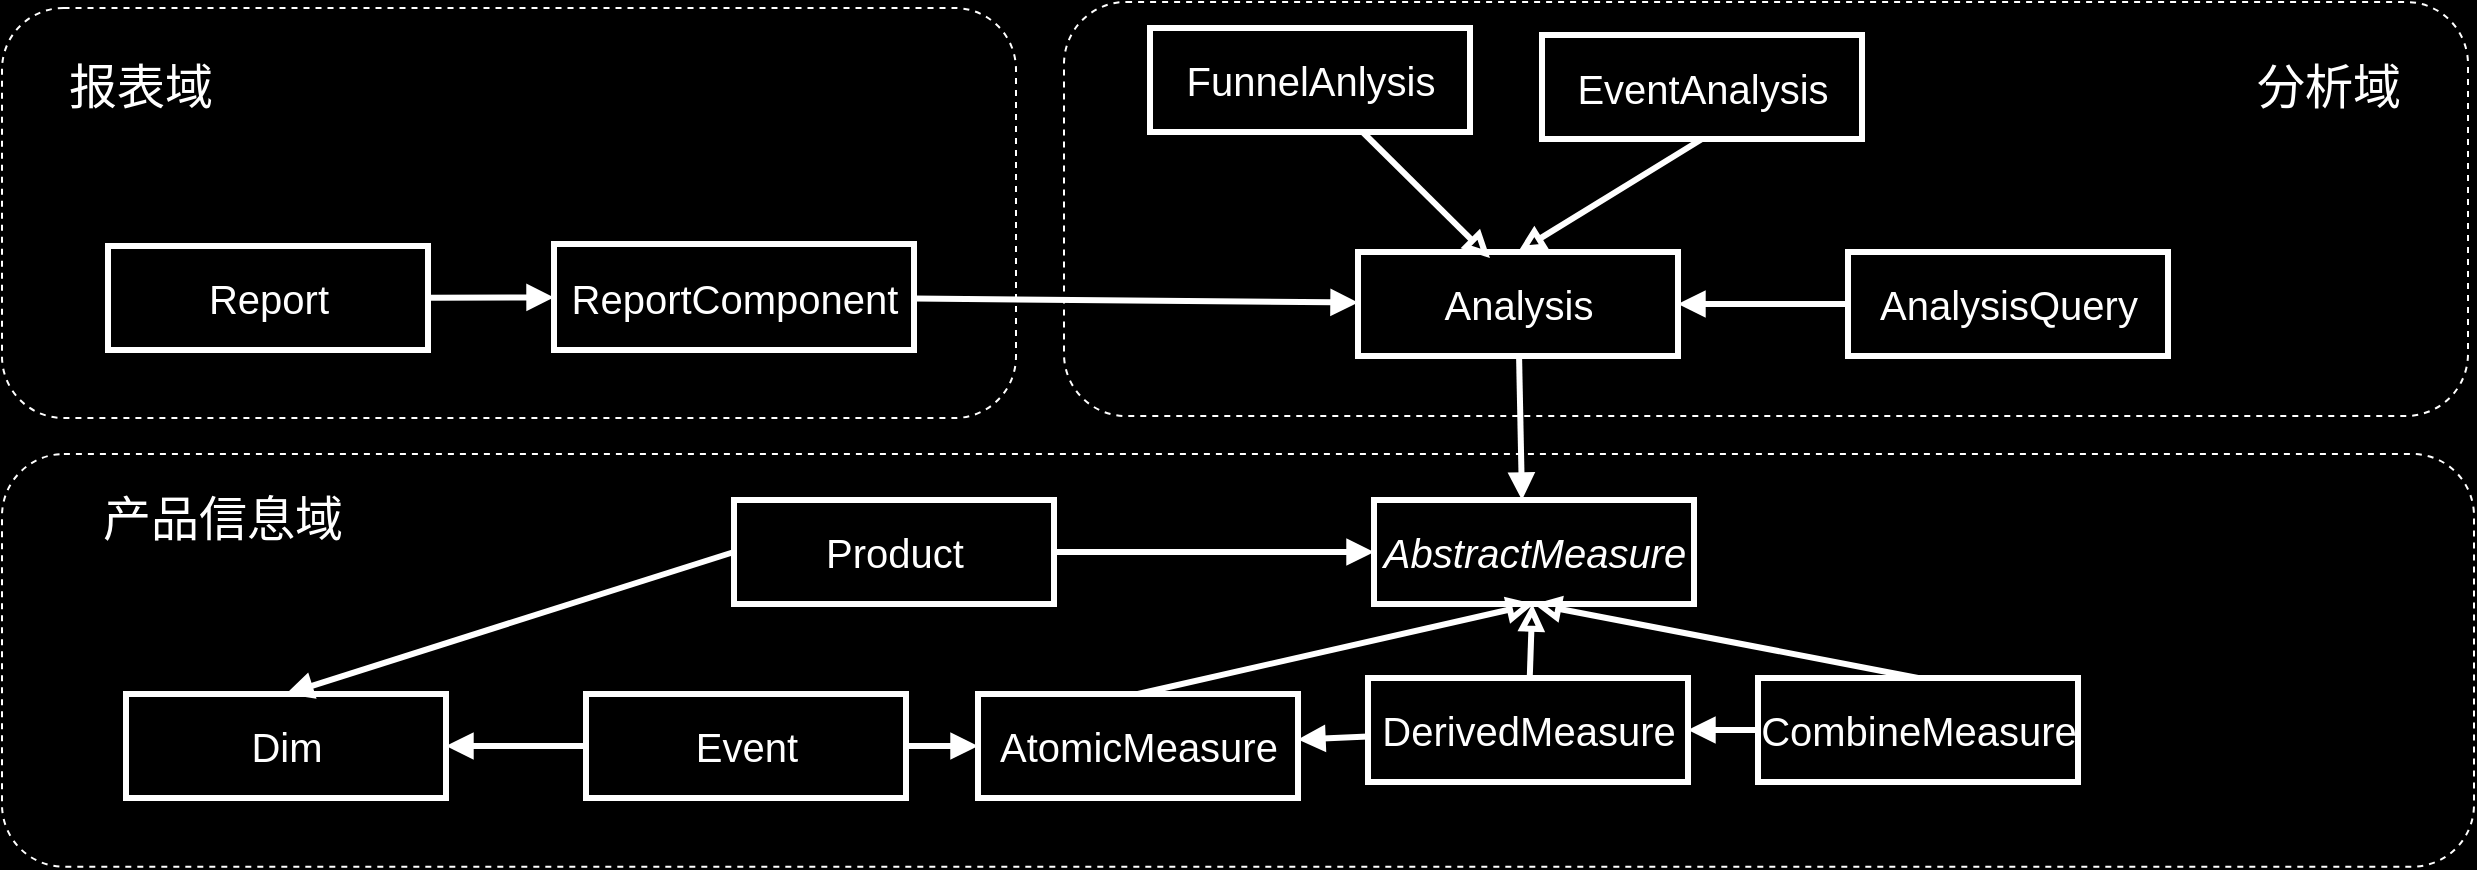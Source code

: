 <mxfile version="14.7.6" type="github" pages="3">
  <diagram id="jh6TqKwbCbA7gVTPyM8D" name="Page-1">
    <mxGraphModel dx="1358" dy="868" grid="0" gridSize="10" guides="1" tooltips="1" connect="1" arrows="1" fold="1" page="1" pageScale="1" pageWidth="4827" pageHeight="4869" background="#000000" math="0" shadow="0">
      <root>
        <mxCell id="0" />
        <mxCell id="1" parent="0" />
        <mxCell id="5jwChbhLyahyvmCUTXbI-201" style="edgeStyle=none;rounded=0;orthogonalLoop=1;jettySize=auto;html=1;fontSize=20;fontColor=#FFFFFF;endArrow=block;endFill=1;strokeColor=#FFFFFF;strokeWidth=3;" parent="1" source="5jwChbhLyahyvmCUTXbI-161" target="5jwChbhLyahyvmCUTXbI-164" edge="1">
          <mxGeometry relative="1" as="geometry" />
        </mxCell>
        <mxCell id="5jwChbhLyahyvmCUTXbI-161" value="&lt;font color=&quot;#ffffff&quot; style=&quot;font-size: 20px;&quot;&gt;ReportComponent&lt;/font&gt;" style="html=1;strokeColor=#FFFFFF;strokeWidth=3;fillColor=none;fontSize=20;" parent="1" vertex="1">
          <mxGeometry x="1513" y="2337" width="180" height="53" as="geometry" />
        </mxCell>
        <mxCell id="5jwChbhLyahyvmCUTXbI-180" style="edgeStyle=none;rounded=0;orthogonalLoop=1;jettySize=auto;html=1;fontSize=20;fontColor=#FFFFFF;endArrow=block;endFill=1;strokeColor=#FFFFFF;strokeWidth=3;" parent="1" source="5jwChbhLyahyvmCUTXbI-162" target="5jwChbhLyahyvmCUTXbI-161" edge="1">
          <mxGeometry relative="1" as="geometry" />
        </mxCell>
        <mxCell id="5jwChbhLyahyvmCUTXbI-162" value="&lt;font color=&quot;#ffffff&quot; style=&quot;font-size: 20px;&quot;&gt;Report&lt;/font&gt;" style="html=1;strokeColor=#FFFFFF;strokeWidth=3;fillColor=none;fontSize=20;" parent="1" vertex="1">
          <mxGeometry x="1290" y="2338" width="160" height="52" as="geometry" />
        </mxCell>
        <mxCell id="5jwChbhLyahyvmCUTXbI-182" style="edgeStyle=none;rounded=0;orthogonalLoop=1;jettySize=auto;html=1;fontSize=20;fontColor=#FFFFFF;endArrow=block;endFill=1;strokeColor=#FFFFFF;strokeWidth=3;" parent="1" source="5jwChbhLyahyvmCUTXbI-163" target="5jwChbhLyahyvmCUTXbI-164" edge="1">
          <mxGeometry relative="1" as="geometry" />
        </mxCell>
        <mxCell id="5jwChbhLyahyvmCUTXbI-163" value="&lt;span style=&quot;color: rgb(255, 255, 255); font-size: 20px;&quot;&gt;&lt;font style=&quot;font-size: 20px;&quot;&gt;AnalysisQuery&lt;/font&gt;&lt;/span&gt;" style="html=1;strokeColor=#FFFFFF;strokeWidth=3;fillColor=none;fontSize=20;" parent="1" vertex="1">
          <mxGeometry x="2160" y="2341" width="160" height="52" as="geometry" />
        </mxCell>
        <mxCell id="5jwChbhLyahyvmCUTXbI-194" style="edgeStyle=none;rounded=0;orthogonalLoop=1;jettySize=auto;html=1;fontSize=20;fontColor=#FFFFFF;endArrow=block;endFill=1;strokeColor=#FFFFFF;strokeWidth=3;" parent="1" source="5jwChbhLyahyvmCUTXbI-164" edge="1">
          <mxGeometry relative="1" as="geometry">
            <mxPoint x="1997" y="2465" as="targetPoint" />
          </mxGeometry>
        </mxCell>
        <mxCell id="5jwChbhLyahyvmCUTXbI-164" value="&lt;font color=&quot;#ffffff&quot; style=&quot;font-size: 20px;&quot;&gt;&lt;span style=&quot;font-size: 20px;&quot;&gt;Analysis&lt;/span&gt;&lt;/font&gt;" style="html=1;strokeColor=#FFFFFF;strokeWidth=3;fillColor=none;fontSize=20;" parent="1" vertex="1">
          <mxGeometry x="1915" y="2341" width="160" height="52" as="geometry" />
        </mxCell>
        <mxCell id="5jwChbhLyahyvmCUTXbI-178" style="edgeStyle=none;rounded=0;orthogonalLoop=1;jettySize=auto;html=1;entryX=0.5;entryY=0;entryDx=0;entryDy=0;fontSize=20;fontColor=#FFFFFF;endArrow=block;endFill=0;strokeColor=#FFFFFF;strokeWidth=3;exitX=0.5;exitY=1;exitDx=0;exitDy=0;" parent="1" source="5jwChbhLyahyvmCUTXbI-165" target="5jwChbhLyahyvmCUTXbI-164" edge="1">
          <mxGeometry relative="1" as="geometry" />
        </mxCell>
        <mxCell id="5jwChbhLyahyvmCUTXbI-165" value="&lt;font color=&quot;#ffffff&quot; style=&quot;font-size: 20px;&quot;&gt;&lt;span style=&quot;font-size: 20px;&quot;&gt;EventAnalysis&lt;/span&gt;&lt;/font&gt;" style="html=1;strokeColor=#FFFFFF;strokeWidth=3;fillColor=none;fontSize=20;" parent="1" vertex="1">
          <mxGeometry x="2007" y="2232.5" width="160" height="52" as="geometry" />
        </mxCell>
        <mxCell id="5jwChbhLyahyvmCUTXbI-179" style="edgeStyle=none;rounded=0;orthogonalLoop=1;jettySize=auto;html=1;fontSize=20;fontColor=#FFFFFF;endArrow=block;endFill=0;strokeColor=#FFFFFF;strokeWidth=3;" parent="1" source="5jwChbhLyahyvmCUTXbI-166" edge="1">
          <mxGeometry relative="1" as="geometry">
            <mxPoint x="1981" y="2344" as="targetPoint" />
          </mxGeometry>
        </mxCell>
        <mxCell id="5jwChbhLyahyvmCUTXbI-166" value="&lt;font color=&quot;#ffffff&quot; style=&quot;font-size: 20px;&quot;&gt;&lt;span style=&quot;font-size: 20px;&quot;&gt;FunnelAnlysis&lt;/span&gt;&lt;/font&gt;" style="html=1;strokeColor=#FFFFFF;strokeWidth=3;fillColor=none;fontSize=20;" parent="1" vertex="1">
          <mxGeometry x="1811" y="2229" width="160" height="52" as="geometry" />
        </mxCell>
        <mxCell id="5jwChbhLyahyvmCUTXbI-167" value="&lt;span style=&quot;color: rgb(255, 255, 255); font-style: italic; font-size: 20px;&quot;&gt;&lt;font style=&quot;font-size: 20px;&quot;&gt;AbstractMeasure&lt;/font&gt;&lt;/span&gt;" style="html=1;strokeColor=#FFFFFF;strokeWidth=3;fillColor=none;fontSize=20;" parent="1" vertex="1">
          <mxGeometry x="1923" y="2465" width="160" height="52" as="geometry" />
        </mxCell>
        <mxCell id="5jwChbhLyahyvmCUTXbI-174" style="rounded=0;orthogonalLoop=1;jettySize=auto;html=1;entryX=0.5;entryY=1;entryDx=0;entryDy=0;fontSize=20;strokeWidth=3;exitX=0.5;exitY=0;exitDx=0;exitDy=0;fontColor=#FFFFFF;strokeColor=#FFFFFF;endArrow=block;endFill=0;" parent="1" source="5jwChbhLyahyvmCUTXbI-168" target="5jwChbhLyahyvmCUTXbI-167" edge="1">
          <mxGeometry relative="1" as="geometry" />
        </mxCell>
        <mxCell id="5jwChbhLyahyvmCUTXbI-168" value="&lt;span style=&quot;color: rgb(255, 255, 255); font-size: 20px;&quot;&gt;&lt;font style=&quot;font-size: 20px;&quot;&gt;AtomicMeasure&lt;/font&gt;&lt;/span&gt;" style="html=1;strokeColor=#FFFFFF;strokeWidth=3;fillColor=none;fontSize=20;" parent="1" vertex="1">
          <mxGeometry x="1725" y="2562" width="160" height="52" as="geometry" />
        </mxCell>
        <mxCell id="5jwChbhLyahyvmCUTXbI-175" style="edgeStyle=none;rounded=0;orthogonalLoop=1;jettySize=auto;html=1;fontSize=20;fontColor=#FFFFFF;endArrow=block;endFill=0;strokeColor=#FFFFFF;strokeWidth=3;" parent="1" source="5jwChbhLyahyvmCUTXbI-169" target="5jwChbhLyahyvmCUTXbI-167" edge="1">
          <mxGeometry relative="1" as="geometry" />
        </mxCell>
        <mxCell id="5jwChbhLyahyvmCUTXbI-199" style="edgeStyle=none;rounded=0;orthogonalLoop=1;jettySize=auto;html=1;fontSize=20;fontColor=#FFFFFF;endArrow=block;endFill=1;strokeColor=#FFFFFF;strokeWidth=3;" parent="1" source="5jwChbhLyahyvmCUTXbI-169" target="5jwChbhLyahyvmCUTXbI-168" edge="1">
          <mxGeometry relative="1" as="geometry">
            <mxPoint x="1902.52" y="2580" as="targetPoint" />
          </mxGeometry>
        </mxCell>
        <mxCell id="5jwChbhLyahyvmCUTXbI-169" value="&lt;span style=&quot;color: rgb(255, 255, 255); font-size: 20px;&quot;&gt;&lt;font style=&quot;font-size: 20px;&quot;&gt;DerivedMeasure&lt;/font&gt;&lt;/span&gt;" style="html=1;strokeColor=#FFFFFF;strokeWidth=3;fillColor=none;fontSize=20;" parent="1" vertex="1">
          <mxGeometry x="1920" y="2554" width="160" height="52" as="geometry" />
        </mxCell>
        <mxCell id="5jwChbhLyahyvmCUTXbI-176" style="edgeStyle=none;rounded=0;orthogonalLoop=1;jettySize=auto;html=1;entryX=0.5;entryY=1;entryDx=0;entryDy=0;fontSize=20;fontColor=#FFFFFF;endArrow=block;endFill=0;strokeColor=#FFFFFF;strokeWidth=3;exitX=0.5;exitY=0;exitDx=0;exitDy=0;" parent="1" source="5jwChbhLyahyvmCUTXbI-170" target="5jwChbhLyahyvmCUTXbI-167" edge="1">
          <mxGeometry relative="1" as="geometry" />
        </mxCell>
        <mxCell id="5jwChbhLyahyvmCUTXbI-198" style="rounded=0;orthogonalLoop=1;jettySize=auto;html=1;entryX=1;entryY=0.5;entryDx=0;entryDy=0;fontSize=20;fontColor=#FFFFFF;endArrow=block;endFill=1;strokeColor=#FFFFFF;strokeWidth=3;" parent="1" source="5jwChbhLyahyvmCUTXbI-170" target="5jwChbhLyahyvmCUTXbI-169" edge="1">
          <mxGeometry relative="1" as="geometry" />
        </mxCell>
        <mxCell id="5jwChbhLyahyvmCUTXbI-170" value="&lt;span style=&quot;color: rgb(255, 255, 255); font-size: 20px;&quot;&gt;&lt;font style=&quot;font-size: 20px;&quot;&gt;CombineMeasure&lt;/font&gt;&lt;/span&gt;" style="html=1;strokeColor=#FFFFFF;strokeWidth=3;fillColor=none;fontSize=20;" parent="1" vertex="1">
          <mxGeometry x="2115" y="2554" width="160" height="52" as="geometry" />
        </mxCell>
        <mxCell id="5jwChbhLyahyvmCUTXbI-186" style="edgeStyle=none;rounded=0;orthogonalLoop=1;jettySize=auto;html=1;entryX=1;entryY=0.5;entryDx=0;entryDy=0;fontSize=20;fontColor=#FFFFFF;endArrow=block;endFill=1;strokeColor=#FFFFFF;strokeWidth=3;" parent="1" source="5jwChbhLyahyvmCUTXbI-171" target="5jwChbhLyahyvmCUTXbI-172" edge="1">
          <mxGeometry relative="1" as="geometry" />
        </mxCell>
        <mxCell id="5jwChbhLyahyvmCUTXbI-187" style="edgeStyle=none;rounded=0;orthogonalLoop=1;jettySize=auto;html=1;entryX=0;entryY=0.5;entryDx=0;entryDy=0;fontSize=20;fontColor=#FFFFFF;endArrow=block;endFill=1;strokeColor=#FFFFFF;strokeWidth=3;" parent="1" source="5jwChbhLyahyvmCUTXbI-171" target="5jwChbhLyahyvmCUTXbI-168" edge="1">
          <mxGeometry relative="1" as="geometry" />
        </mxCell>
        <mxCell id="5jwChbhLyahyvmCUTXbI-171" value="&lt;font color=&quot;#ffffff&quot; style=&quot;font-size: 20px;&quot;&gt;&lt;span style=&quot;font-size: 20px;&quot;&gt;Event&lt;/span&gt;&lt;/font&gt;" style="html=1;strokeColor=#FFFFFF;strokeWidth=3;fillColor=none;fontSize=20;" parent="1" vertex="1">
          <mxGeometry x="1529" y="2562" width="160" height="52" as="geometry" />
        </mxCell>
        <mxCell id="5jwChbhLyahyvmCUTXbI-172" value="&lt;font color=&quot;#ffffff&quot; style=&quot;font-size: 20px;&quot;&gt;&lt;span style=&quot;font-size: 20px;&quot;&gt;Dim&lt;/span&gt;&lt;/font&gt;" style="html=1;strokeColor=#FFFFFF;strokeWidth=3;fillColor=none;fontSize=20;" parent="1" vertex="1">
          <mxGeometry x="1299" y="2562" width="160" height="52" as="geometry" />
        </mxCell>
        <mxCell id="EdWACP57a62m4_RzDrgW-10" style="edgeStyle=orthogonalEdgeStyle;rounded=0;orthogonalLoop=1;jettySize=auto;html=1;strokeColor=#FFFFFF;strokeWidth=3;endArrow=block;endFill=1;" edge="1" parent="1" source="EdWACP57a62m4_RzDrgW-3" target="5jwChbhLyahyvmCUTXbI-167">
          <mxGeometry relative="1" as="geometry" />
        </mxCell>
        <mxCell id="EdWACP57a62m4_RzDrgW-11" style="rounded=0;orthogonalLoop=1;jettySize=auto;html=1;entryX=0.5;entryY=0;entryDx=0;entryDy=0;endArrow=block;endFill=1;strokeColor=#FFFFFF;strokeWidth=3;exitX=0;exitY=0.5;exitDx=0;exitDy=0;" edge="1" parent="1" source="EdWACP57a62m4_RzDrgW-3" target="5jwChbhLyahyvmCUTXbI-172">
          <mxGeometry relative="1" as="geometry" />
        </mxCell>
        <mxCell id="EdWACP57a62m4_RzDrgW-3" value="&lt;font color=&quot;#ffffff&quot;&gt;Product&lt;/font&gt;" style="html=1;strokeColor=#FFFFFF;strokeWidth=3;fillColor=none;fontSize=20;" vertex="1" parent="1">
          <mxGeometry x="1603" y="2465" width="160" height="52" as="geometry" />
        </mxCell>
        <mxCell id="EdWACP57a62m4_RzDrgW-12" value="" style="rounded=1;whiteSpace=wrap;html=1;fillColor=none;strokeColor=#FFFFFF;dashed=1;" vertex="1" parent="1">
          <mxGeometry x="1237" y="2442" width="1236" height="206.33" as="geometry" />
        </mxCell>
        <mxCell id="EdWACP57a62m4_RzDrgW-13" value="" style="rounded=1;whiteSpace=wrap;html=1;fillColor=none;strokeColor=#FFFFFF;dashed=1;" vertex="1" parent="1">
          <mxGeometry x="1237" y="2219" width="507" height="205" as="geometry" />
        </mxCell>
        <mxCell id="EdWACP57a62m4_RzDrgW-14" value="" style="rounded=1;whiteSpace=wrap;html=1;fillColor=none;strokeColor=#FFFFFF;dashed=1;" vertex="1" parent="1">
          <mxGeometry x="1768" y="2216" width="702" height="207" as="geometry" />
        </mxCell>
        <mxCell id="EdWACP57a62m4_RzDrgW-15" value="&lt;font style=&quot;font-size: 24px&quot; color=&quot;#ffffff&quot;&gt;报表域&lt;/font&gt;" style="text;html=1;strokeColor=none;fillColor=none;align=center;verticalAlign=middle;whiteSpace=wrap;rounded=0;dashed=1;" vertex="1" parent="1">
          <mxGeometry x="1258" y="2248.5" width="97" height="20" as="geometry" />
        </mxCell>
        <mxCell id="EdWACP57a62m4_RzDrgW-16" value="&lt;font style=&quot;font-size: 24px&quot; color=&quot;#ffffff&quot;&gt;分析域&lt;/font&gt;" style="text;html=1;strokeColor=none;fillColor=none;align=center;verticalAlign=middle;whiteSpace=wrap;rounded=0;dashed=1;" vertex="1" parent="1">
          <mxGeometry x="2352" y="2248.5" width="97" height="20" as="geometry" />
        </mxCell>
        <mxCell id="EdWACP57a62m4_RzDrgW-17" value="&lt;font style=&quot;font-size: 24px&quot; color=&quot;#ffffff&quot;&gt;产品信息域&lt;/font&gt;" style="text;html=1;strokeColor=none;fillColor=none;align=center;verticalAlign=middle;whiteSpace=wrap;rounded=0;dashed=1;" vertex="1" parent="1">
          <mxGeometry x="1270" y="2465" width="155" height="20" as="geometry" />
        </mxCell>
      </root>
    </mxGraphModel>
  </diagram>
  <diagram id="kapp5iF5mblhU-gvpFe1" name="Page-2">
    <mxGraphModel dx="894" dy="607" grid="0" gridSize="10" guides="1" tooltips="1" connect="1" arrows="1" fold="1" page="1" pageScale="1" pageWidth="4827" pageHeight="4869" background="#000000" math="0" shadow="0">
      <root>
        <mxCell id="EK0KOEgqzdzAbVFOYVTn-0" />
        <mxCell id="EK0KOEgqzdzAbVFOYVTn-1" parent="EK0KOEgqzdzAbVFOYVTn-0" />
        <mxCell id="EK0KOEgqzdzAbVFOYVTn-16" value="&lt;span style=&quot;color: rgb(255, 255, 255); font-style: italic; font-size: 20px;&quot;&gt;&lt;font style=&quot;font-size: 20px;&quot;&gt;AbstractMeasure&lt;/font&gt;&lt;/span&gt;" style="html=1;strokeColor=#FFFFFF;strokeWidth=3;fillColor=none;fontSize=20;" vertex="1" parent="EK0KOEgqzdzAbVFOYVTn-1">
          <mxGeometry x="1933" y="2445" width="160" height="52" as="geometry" />
        </mxCell>
        <mxCell id="EK0KOEgqzdzAbVFOYVTn-17" style="rounded=0;orthogonalLoop=1;jettySize=auto;html=1;entryX=0.5;entryY=1;entryDx=0;entryDy=0;fontSize=20;strokeWidth=3;exitX=0.5;exitY=0;exitDx=0;exitDy=0;fontColor=#FFFFFF;strokeColor=#FFFFFF;endArrow=block;endFill=0;" edge="1" parent="EK0KOEgqzdzAbVFOYVTn-1" source="EK0KOEgqzdzAbVFOYVTn-18" target="EK0KOEgqzdzAbVFOYVTn-16">
          <mxGeometry relative="1" as="geometry" />
        </mxCell>
        <mxCell id="EK0KOEgqzdzAbVFOYVTn-18" value="&lt;span style=&quot;color: rgb(255, 255, 255); font-size: 20px;&quot;&gt;&lt;font style=&quot;font-size: 20px;&quot;&gt;AtomicMeasure&lt;/font&gt;&lt;/span&gt;" style="html=1;strokeColor=#FFFFFF;strokeWidth=3;fillColor=none;fontSize=20;" vertex="1" parent="EK0KOEgqzdzAbVFOYVTn-1">
          <mxGeometry x="1714" y="2554" width="160" height="52" as="geometry" />
        </mxCell>
        <mxCell id="EK0KOEgqzdzAbVFOYVTn-19" style="edgeStyle=none;rounded=0;orthogonalLoop=1;jettySize=auto;html=1;fontSize=20;fontColor=#FFFFFF;endArrow=block;endFill=0;strokeColor=#FFFFFF;strokeWidth=3;" edge="1" parent="EK0KOEgqzdzAbVFOYVTn-1" source="EK0KOEgqzdzAbVFOYVTn-21" target="EK0KOEgqzdzAbVFOYVTn-16">
          <mxGeometry relative="1" as="geometry" />
        </mxCell>
        <mxCell id="EK0KOEgqzdzAbVFOYVTn-20" style="edgeStyle=none;rounded=0;orthogonalLoop=1;jettySize=auto;html=1;fontSize=20;fontColor=#FFFFFF;endArrow=block;endFill=1;strokeColor=#FFFFFF;strokeWidth=3;" edge="1" parent="EK0KOEgqzdzAbVFOYVTn-1" source="EK0KOEgqzdzAbVFOYVTn-21" target="EK0KOEgqzdzAbVFOYVTn-18">
          <mxGeometry relative="1" as="geometry">
            <mxPoint x="1902.52" y="2580" as="targetPoint" />
          </mxGeometry>
        </mxCell>
        <mxCell id="EK0KOEgqzdzAbVFOYVTn-21" value="&lt;span style=&quot;color: rgb(255, 255, 255); font-size: 20px;&quot;&gt;&lt;font style=&quot;font-size: 20px;&quot;&gt;DerivedMeasure&lt;/font&gt;&lt;/span&gt;" style="html=1;strokeColor=#FFFFFF;strokeWidth=3;fillColor=none;fontSize=20;" vertex="1" parent="EK0KOEgqzdzAbVFOYVTn-1">
          <mxGeometry x="1933" y="2554" width="160" height="52" as="geometry" />
        </mxCell>
        <mxCell id="EK0KOEgqzdzAbVFOYVTn-22" style="edgeStyle=none;rounded=0;orthogonalLoop=1;jettySize=auto;html=1;entryX=0.5;entryY=1;entryDx=0;entryDy=0;fontSize=20;fontColor=#FFFFFF;endArrow=block;endFill=0;strokeColor=#FFFFFF;strokeWidth=3;exitX=0.5;exitY=0;exitDx=0;exitDy=0;" edge="1" parent="EK0KOEgqzdzAbVFOYVTn-1" source="EK0KOEgqzdzAbVFOYVTn-24" target="EK0KOEgqzdzAbVFOYVTn-16">
          <mxGeometry relative="1" as="geometry" />
        </mxCell>
        <mxCell id="EK0KOEgqzdzAbVFOYVTn-23" style="rounded=0;orthogonalLoop=1;jettySize=auto;html=1;entryX=1;entryY=0.5;entryDx=0;entryDy=0;fontSize=20;fontColor=#FFFFFF;endArrow=block;endFill=1;strokeColor=#FFFFFF;strokeWidth=3;" edge="1" parent="EK0KOEgqzdzAbVFOYVTn-1" source="EK0KOEgqzdzAbVFOYVTn-24" target="EK0KOEgqzdzAbVFOYVTn-21">
          <mxGeometry relative="1" as="geometry" />
        </mxCell>
        <mxCell id="EK0KOEgqzdzAbVFOYVTn-24" value="&lt;span style=&quot;color: rgb(255, 255, 255); font-size: 20px;&quot;&gt;&lt;font style=&quot;font-size: 20px;&quot;&gt;CombineMeasure&lt;/font&gt;&lt;/span&gt;" style="html=1;strokeColor=#FFFFFF;strokeWidth=3;fillColor=none;fontSize=20;" vertex="1" parent="EK0KOEgqzdzAbVFOYVTn-1">
          <mxGeometry x="2148" y="2554" width="160" height="52" as="geometry" />
        </mxCell>
      </root>
    </mxGraphModel>
  </diagram>
  <diagram id="UnkfNU_qpfL2htqh1TM8" name="Page-3">
    <mxGraphModel dx="760" dy="516" grid="0" gridSize="10" guides="1" tooltips="1" connect="1" arrows="1" fold="1" page="1" pageScale="1" pageWidth="4827" pageHeight="4869" background="#000000" math="0" shadow="0">
      <root>
        <mxCell id="7YWMj5bX68flCL8L8MSO-0" />
        <mxCell id="7YWMj5bX68flCL8L8MSO-1" parent="7YWMj5bX68flCL8L8MSO-0" />
      </root>
    </mxGraphModel>
  </diagram>
</mxfile>
